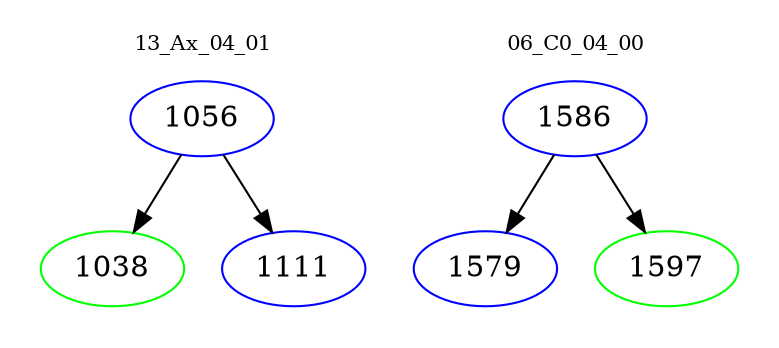 digraph{
subgraph cluster_0 {
color = white
label = "13_Ax_04_01";
fontsize=10;
T0_1056 [label="1056", color="blue"]
T0_1056 -> T0_1038 [color="black"]
T0_1038 [label="1038", color="green"]
T0_1056 -> T0_1111 [color="black"]
T0_1111 [label="1111", color="blue"]
}
subgraph cluster_1 {
color = white
label = "06_C0_04_00";
fontsize=10;
T1_1586 [label="1586", color="blue"]
T1_1586 -> T1_1579 [color="black"]
T1_1579 [label="1579", color="blue"]
T1_1586 -> T1_1597 [color="black"]
T1_1597 [label="1597", color="green"]
}
}
